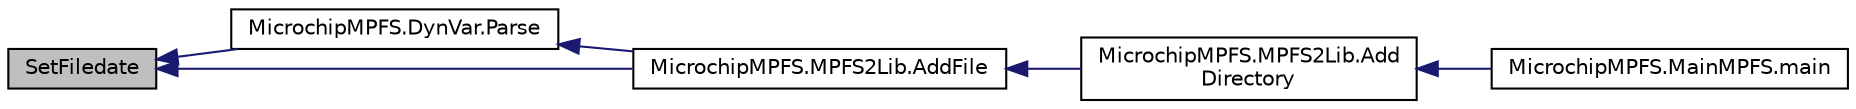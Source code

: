 digraph "SetFiledate"
{
  edge [fontname="Helvetica",fontsize="10",labelfontname="Helvetica",labelfontsize="10"];
  node [fontname="Helvetica",fontsize="10",shape=record];
  rankdir="LR";
  Node1 [label="SetFiledate",height=0.2,width=0.4,color="black", fillcolor="grey75", style="filled", fontcolor="black"];
  Node1 -> Node2 [dir="back",color="midnightblue",fontsize="10",style="solid"];
  Node2 [label="MicrochipMPFS.DynVar.Parse",height=0.2,width=0.4,color="black", fillcolor="white", style="filled",URL="$class_microchip_m_p_f_s_1_1_dyn_var.html#a9a85ee108ffd5f122b64e4ef589115d7",tooltip="Parses and indexes a file for dynamic variables "];
  Node2 -> Node3 [dir="back",color="midnightblue",fontsize="10",style="solid"];
  Node3 [label="MicrochipMPFS.MPFS2Lib.AddFile",height=0.2,width=0.4,color="black", fillcolor="white", style="filled",URL="$class_microchip_m_p_f_s_1_1_m_p_f_s2_lib.html#a89c6850dc5e78502738cf3e6166b6f06",tooltip="Adds a file to the MPFS image "];
  Node3 -> Node4 [dir="back",color="midnightblue",fontsize="10",style="solid"];
  Node4 [label="MicrochipMPFS.MPFS2Lib.Add\lDirectory",height=0.2,width=0.4,color="black", fillcolor="white", style="filled",URL="$class_microchip_m_p_f_s_1_1_m_p_f_s2_lib.html#afd4aae346b226f92cf8b7394bbe023de"];
  Node4 -> Node5 [dir="back",color="midnightblue",fontsize="10",style="solid"];
  Node5 [label="MicrochipMPFS.MainMPFS.main",height=0.2,width=0.4,color="black", fillcolor="white", style="filled",URL="$class_microchip_m_p_f_s_1_1_main_m_p_f_s.html#a75988cf84fc6ee7a2ebff36e363021aa"];
  Node1 -> Node3 [dir="back",color="midnightblue",fontsize="10",style="solid"];
}
